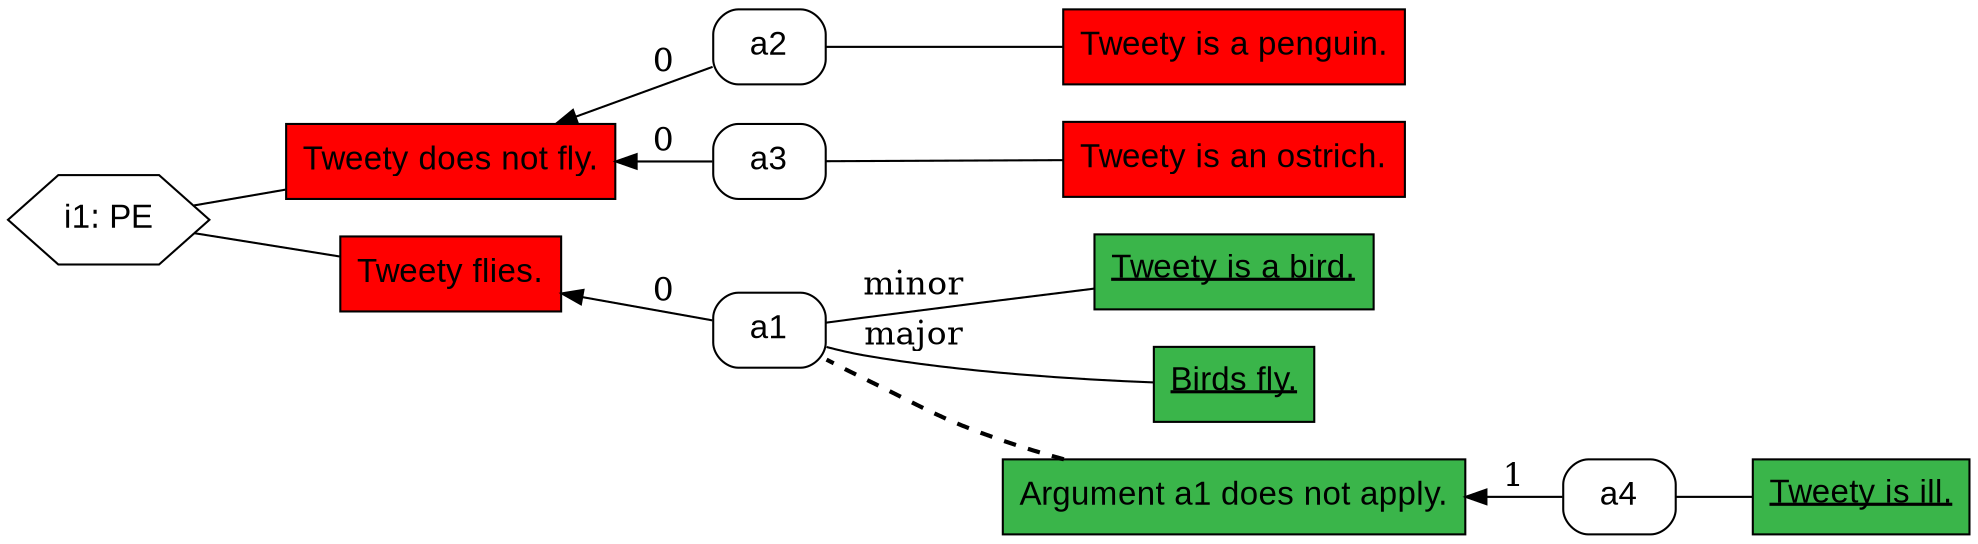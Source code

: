 digraph G1 {
rankdir=RL
node [shape=box, style=filled, penwidth=1, fontname=Arial, fontsize=16]
edge [fontsize=16, color=black]
node_n1 [label="Tweety flies.", penwidth=1.0, fillcolor="#FF0000", shape="box", style="filled" ]
node_n2 [label="Tweety does not fly.", penwidth=1.0, fillcolor="#FF0000", shape="box", style="filled" ]
node_n3 [label=<<u>Tweety is a bird.</u>>, penwidth=1.0, fillcolor="#3AB54A", shape="box", style="filled" ]
node_n4 [label=<<u>Birds fly.</u>>, penwidth=1.0, fillcolor="#3AB54A", shape="box", style="filled" ]
node_n5 [label="Tweety is a penguin.", penwidth=1.0, fillcolor="#FF0000", shape="box", style="filled" ]
node_n6 [label="Tweety is an ostrich.", penwidth=1.0, fillcolor="#FF0000", shape="box", style="filled" ]
node_n7 [label=<<u>Tweety is ill.</u>>, penwidth=1.0, fillcolor="#3AB54A", shape="box", style="filled" ]
node_n8 [label="Argument a1 does not apply.", penwidth=1.0, fillcolor="#3AB54A", shape="box", style="filled" ]
node_n9 [label="a4", penwidth=1.0, fillcolor="#FFFFFF", shape="Mrecord", style="filled" ]
node_n10 [label="a1", penwidth=1.0, fillcolor="#FFFFFF", shape="Mrecord", style="filled" ]
node_n11 [label="a2", penwidth=1.0, fillcolor="#FFFFFF", shape="Mrecord", style="filled" ]
node_n12 [label="a3", penwidth=1.0, fillcolor="#FFFFFF", shape="Mrecord", style="filled" ]
node_n13 [label="i1: PE", penwidth=1.0, fillcolor="#FFFFFF", shape="hexagon", style="filled" ]
node_n7 -> node_n9 [label="", penwidth=1.0, style=filled, color="#000000", arrowhead=none ]
node_n9 -> node_n8 [label="1", penwidth=1.0, style=filled, color="#000000", arrowhead=normal ]
node_n3 -> node_n10 [label="minor", penwidth=1.0, style=filled, color="#000000", arrowhead=none ]
node_n4 -> node_n10 [label="major", penwidth=1.0, style=filled, color="#000000", arrowhead=none ]
node_n10 -> node_n1 [label="0", penwidth=1.0, style=filled, color="#000000", arrowhead=normal ]
node_n8 -> node_n10 [label="", penwidth=2.0, style=dashed, color="#000000", arrowhead=none ]
node_n5 -> node_n11 [label="", penwidth=1.0, style=filled, color="#000000", arrowhead=none ]
node_n11 -> node_n2 [label="0", penwidth=1.0, style=filled, color="#000000", arrowhead=normal ]
node_n6 -> node_n12 [label="", penwidth=1.0, style=filled, color="#000000", arrowhead=none ]
node_n12 -> node_n2 [label="0", penwidth=1.0, style=filled, color="#000000", arrowhead=normal ]
node_n1 -> node_n13 [label="", penwidth=1.0, style=filled, color="#000000", arrowhead=none ]
node_n2 -> node_n13 [label="", penwidth=1.0, style=filled, color="#000000", arrowhead=none ]
}
